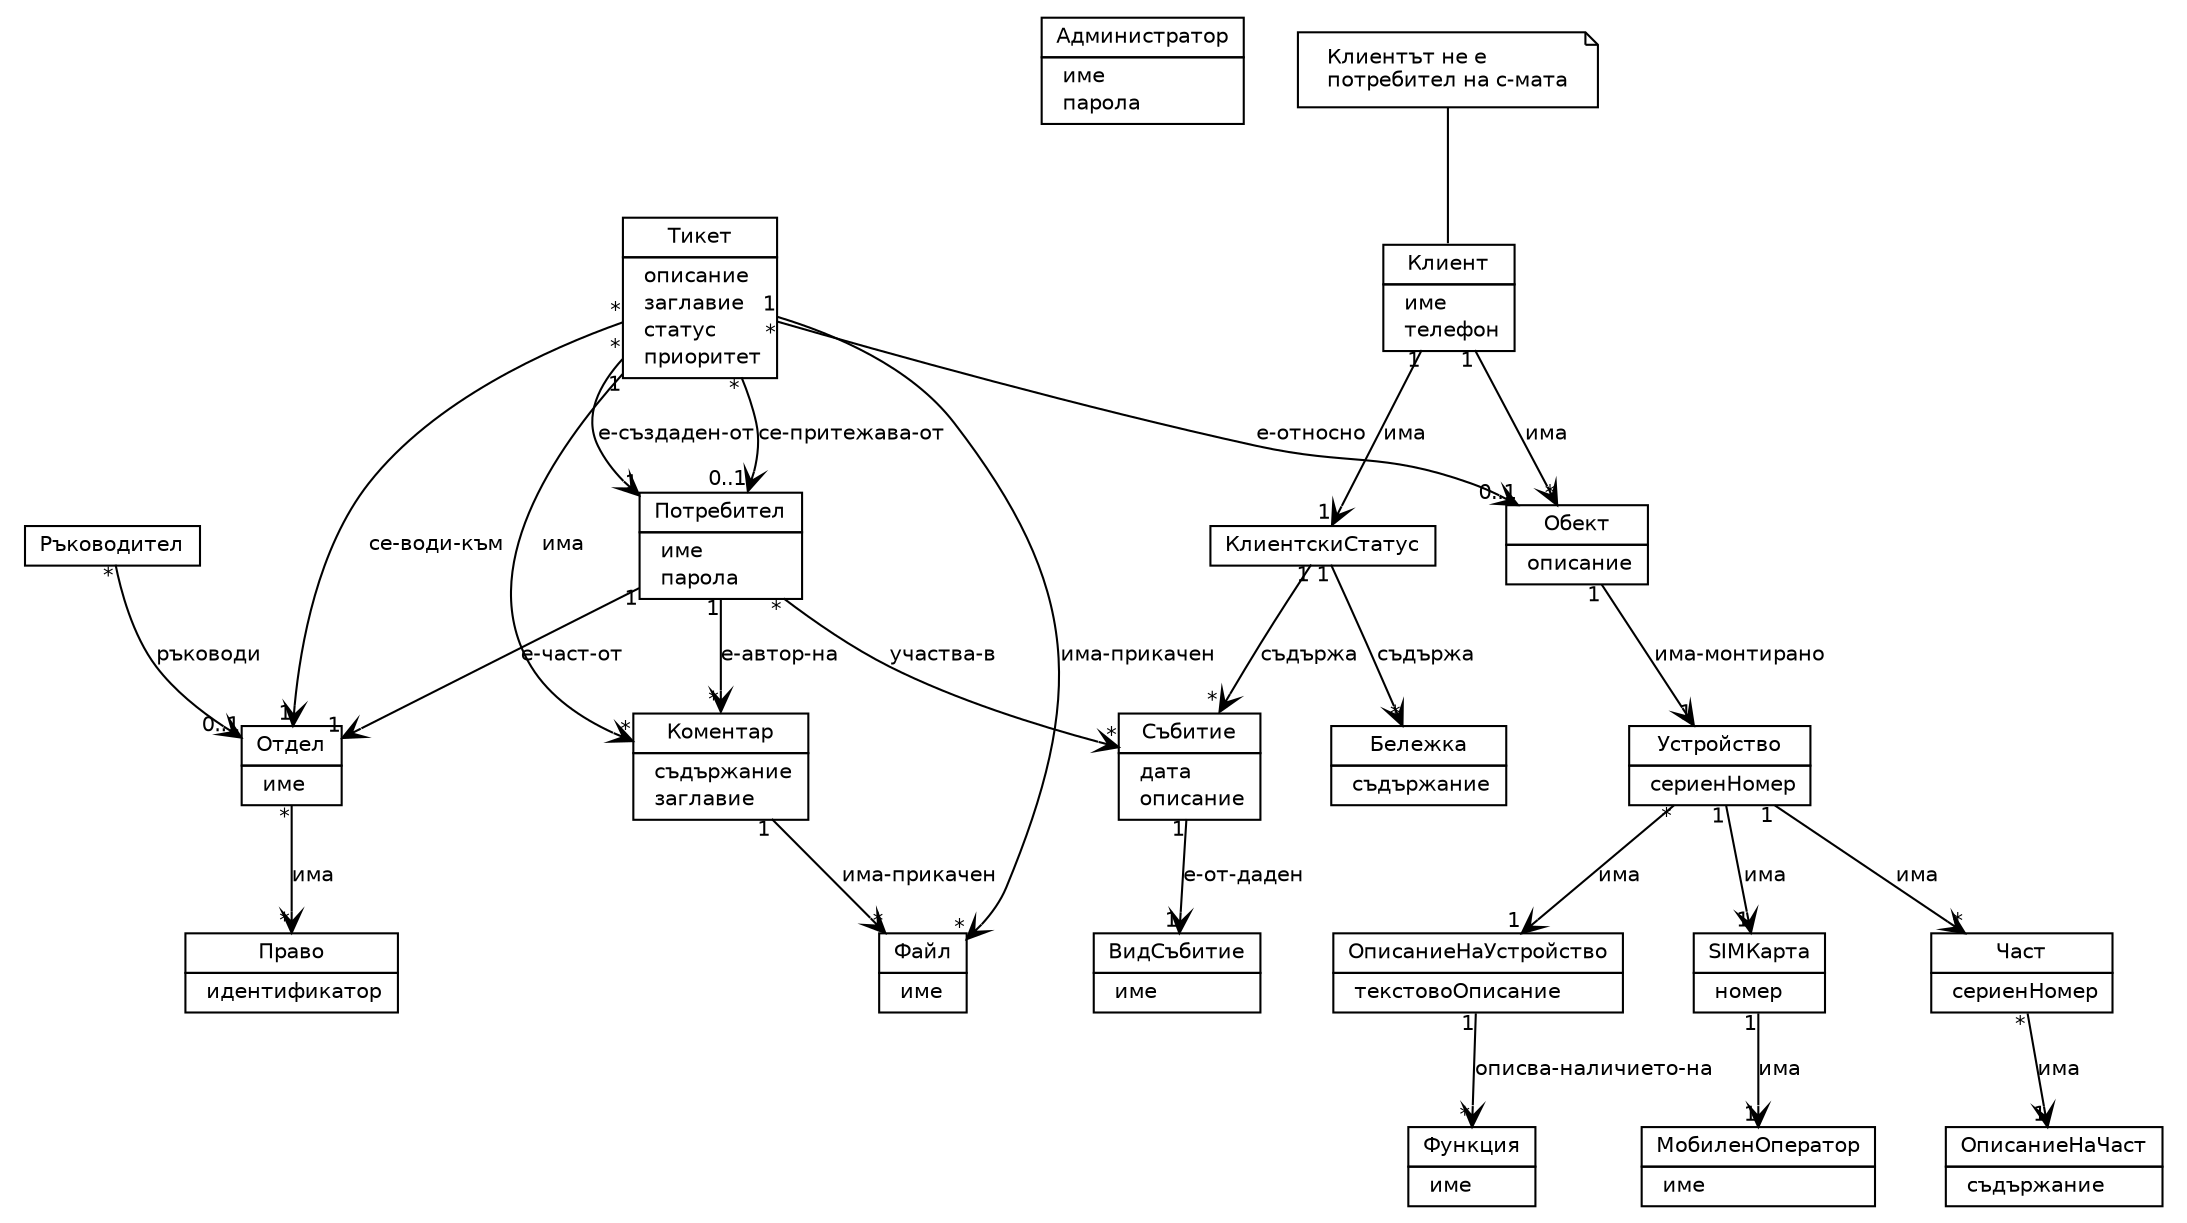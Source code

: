 #!/usr/local/bin/dot
#
# Class diagram 
# Generated by UMLGraph version 5.2 (http://www.umlgraph.org/)
#

digraph G {
	edge [fontname="Helvetica",fontsize=10,labelfontname="Helvetica",labelfontsize=10];
	node [fontname="Helvetica",fontsize=10,shape=plaintext];
	nodesep=0.25;
	ranksep=0.5;
	// Администратор
	c1 [label=<<table title="Администратор" border="0" cellborder="1" cellspacing="0" cellpadding="2" port="p">
		<tr><td><table border="0" cellspacing="0" cellpadding="1">
<tr><td align="center" balign="center"> Администратор </td></tr>
		</table></td></tr>
		<tr><td><table border="0" cellspacing="0" cellpadding="1">
<tr><td align="left" balign="left">  име </td></tr>
<tr><td align="left" balign="left">  парола </td></tr>
		</table></td></tr>
		</table>>, fontname="Helvetica", fontcolor="black", fontsize=10.0];
	// Потребител
	c2 [label=<<table title="Потребител" border="0" cellborder="1" cellspacing="0" cellpadding="2" port="p">
		<tr><td><table border="0" cellspacing="0" cellpadding="1">
<tr><td align="center" balign="center"> Потребител </td></tr>
		</table></td></tr>
		<tr><td><table border="0" cellspacing="0" cellpadding="1">
<tr><td align="left" balign="left">  име </td></tr>
<tr><td align="left" balign="left">  парола </td></tr>
		</table></td></tr>
		</table>>, fontname="Helvetica", fontcolor="black", fontsize=10.0];
	// Ръководител
	c3 [label=<<table title="Ръководител" border="0" cellborder="1" cellspacing="0" cellpadding="2" port="p">
		<tr><td><table border="0" cellspacing="0" cellpadding="1">
<tr><td align="center" balign="center"> Ръководител </td></tr>
		</table></td></tr>
		</table>>, fontname="Helvetica", fontcolor="black", fontsize=10.0];
	// Отдел
	c4 [label=<<table title="Отдел" border="0" cellborder="1" cellspacing="0" cellpadding="2" port="p">
		<tr><td><table border="0" cellspacing="0" cellpadding="1">
<tr><td align="center" balign="center"> Отдел </td></tr>
		</table></td></tr>
		<tr><td><table border="0" cellspacing="0" cellpadding="1">
<tr><td align="left" balign="left">  име </td></tr>
		</table></td></tr>
		</table>>, fontname="Helvetica", fontcolor="black", fontsize=10.0];
	// Коментар
	c5 [label=<<table title="Коментар" border="0" cellborder="1" cellspacing="0" cellpadding="2" port="p">
		<tr><td><table border="0" cellspacing="0" cellpadding="1">
<tr><td align="center" balign="center"> Коментар </td></tr>
		</table></td></tr>
		<tr><td><table border="0" cellspacing="0" cellpadding="1">
<tr><td align="left" balign="left">  съдържание </td></tr>
<tr><td align="left" balign="left">  заглавие </td></tr>
		</table></td></tr>
		</table>>, fontname="Helvetica", fontcolor="black", fontsize=10.0];
	// Файл
	c6 [label=<<table title="Файл" border="0" cellborder="1" cellspacing="0" cellpadding="2" port="p">
		<tr><td><table border="0" cellspacing="0" cellpadding="1">
<tr><td align="center" balign="center"> Файл </td></tr>
		</table></td></tr>
		<tr><td><table border="0" cellspacing="0" cellpadding="1">
<tr><td align="left" balign="left">  име </td></tr>
		</table></td></tr>
		</table>>, fontname="Helvetica", fontcolor="black", fontsize=10.0];
	// Тикет
	c7 [label=<<table title="Тикет" border="0" cellborder="1" cellspacing="0" cellpadding="2" port="p">
		<tr><td><table border="0" cellspacing="0" cellpadding="1">
<tr><td align="center" balign="center"> Тикет </td></tr>
		</table></td></tr>
		<tr><td><table border="0" cellspacing="0" cellpadding="1">
<tr><td align="left" balign="left">  описание </td></tr>
<tr><td align="left" balign="left">  заглавие </td></tr>
<tr><td align="left" balign="left">  статус </td></tr>
<tr><td align="left" balign="left">  приоритет </td></tr>
		</table></td></tr>
		</table>>, fontname="Helvetica", fontcolor="black", fontsize=10.0];
	// Клиент
	c8 [label=<<table title="Клиент" border="0" cellborder="1" cellspacing="0" cellpadding="2" port="p">
		<tr><td><table border="0" cellspacing="0" cellpadding="1">
<tr><td align="center" balign="center"> Клиент </td></tr>
		</table></td></tr>
		<tr><td><table border="0" cellspacing="0" cellpadding="1">
<tr><td align="left" balign="left">  име </td></tr>
<tr><td align="left" balign="left">  телефон </td></tr>
		</table></td></tr>
		</table>>, fontname="Helvetica", fontcolor="black", fontsize=10.0];
	// Note annotation
	n0cc8 [label=<<table title="Клиент" border="0" cellborder="0" cellspacing="0" cellpadding="2" port="p">
		<tr><td><table border="0" cellspacing="0" cellpadding="1">
<tr><td align="left" balign="left"> Клиентът не е<br/> потребител на с-мата </td></tr>
		</table></td></tr>
		</table>>, fontname="Helvetica", fontcolor="black", fontsize=10.0, shape=note];
	n0cc8 -> c8:p[arrowhead=none];
	// КлиентскиСтатус
	c9 [label=<<table title="КлиентскиСтатус" border="0" cellborder="1" cellspacing="0" cellpadding="2" port="p">
		<tr><td><table border="0" cellspacing="0" cellpadding="1">
<tr><td align="center" balign="center"> КлиентскиСтатус </td></tr>
		</table></td></tr>
		</table>>, fontname="Helvetica", fontcolor="black", fontsize=10.0];
	// Събитие
	c10 [label=<<table title="Събитие" border="0" cellborder="1" cellspacing="0" cellpadding="2" port="p">
		<tr><td><table border="0" cellspacing="0" cellpadding="1">
<tr><td align="center" balign="center"> Събитие </td></tr>
		</table></td></tr>
		<tr><td><table border="0" cellspacing="0" cellpadding="1">
<tr><td align="left" balign="left">  дата </td></tr>
<tr><td align="left" balign="left">  описание </td></tr>
		</table></td></tr>
		</table>>, fontname="Helvetica", fontcolor="black", fontsize=10.0];
	// ВидСъбитие
	c11 [label=<<table title="ВидСъбитие" border="0" cellborder="1" cellspacing="0" cellpadding="2" port="p">
		<tr><td><table border="0" cellspacing="0" cellpadding="1">
<tr><td align="center" balign="center"> ВидСъбитие </td></tr>
		</table></td></tr>
		<tr><td><table border="0" cellspacing="0" cellpadding="1">
<tr><td align="left" balign="left">  име </td></tr>
		</table></td></tr>
		</table>>, fontname="Helvetica", fontcolor="black", fontsize=10.0];
	// Бележка
	c12 [label=<<table title="Бележка" border="0" cellborder="1" cellspacing="0" cellpadding="2" port="p">
		<tr><td><table border="0" cellspacing="0" cellpadding="1">
<tr><td align="center" balign="center"> Бележка </td></tr>
		</table></td></tr>
		<tr><td><table border="0" cellspacing="0" cellpadding="1">
<tr><td align="left" balign="left">  съдържание </td></tr>
		</table></td></tr>
		</table>>, fontname="Helvetica", fontcolor="black", fontsize=10.0];
	// Право
	c13 [label=<<table title="Право" border="0" cellborder="1" cellspacing="0" cellpadding="2" port="p">
		<tr><td><table border="0" cellspacing="0" cellpadding="1">
<tr><td align="center" balign="center"> Право </td></tr>
		</table></td></tr>
		<tr><td><table border="0" cellspacing="0" cellpadding="1">
<tr><td align="left" balign="left">  идентификатор </td></tr>
		</table></td></tr>
		</table>>, fontname="Helvetica", fontcolor="black", fontsize=10.0];
	// Обект
	c14 [label=<<table title="Обект" border="0" cellborder="1" cellspacing="0" cellpadding="2" port="p">
		<tr><td><table border="0" cellspacing="0" cellpadding="1">
<tr><td align="center" balign="center"> Обект </td></tr>
		</table></td></tr>
		<tr><td><table border="0" cellspacing="0" cellpadding="1">
<tr><td align="left" balign="left">  описание </td></tr>
		</table></td></tr>
		</table>>, fontname="Helvetica", fontcolor="black", fontsize=10.0];
	// Устройство
	c15 [label=<<table title="Устройство" border="0" cellborder="1" cellspacing="0" cellpadding="2" port="p">
		<tr><td><table border="0" cellspacing="0" cellpadding="1">
<tr><td align="center" balign="center"> Устройство </td></tr>
		</table></td></tr>
		<tr><td><table border="0" cellspacing="0" cellpadding="1">
<tr><td align="left" balign="left">  сериенНомер </td></tr>
		</table></td></tr>
		</table>>, fontname="Helvetica", fontcolor="black", fontsize=10.0];
	// ОписаниеНаУстройство
	c16 [label=<<table title="ОписаниеНаУстройство" border="0" cellborder="1" cellspacing="0" cellpadding="2" port="p">
		<tr><td><table border="0" cellspacing="0" cellpadding="1">
<tr><td align="center" balign="center"> ОписаниеНаУстройство </td></tr>
		</table></td></tr>
		<tr><td><table border="0" cellspacing="0" cellpadding="1">
<tr><td align="left" balign="left">  текстoвоОписание </td></tr>
		</table></td></tr>
		</table>>, fontname="Helvetica", fontcolor="black", fontsize=10.0];
	// SIMКарта
	c17 [label=<<table title="SIMКарта" border="0" cellborder="1" cellspacing="0" cellpadding="2" port="p">
		<tr><td><table border="0" cellspacing="0" cellpadding="1">
<tr><td align="center" balign="center"> SIMКарта </td></tr>
		</table></td></tr>
		<tr><td><table border="0" cellspacing="0" cellpadding="1">
<tr><td align="left" balign="left">  номер </td></tr>
		</table></td></tr>
		</table>>, fontname="Helvetica", fontcolor="black", fontsize=10.0];
	// МобиленОператор
	c18 [label=<<table title="МобиленОператор" border="0" cellborder="1" cellspacing="0" cellpadding="2" port="p">
		<tr><td><table border="0" cellspacing="0" cellpadding="1">
<tr><td align="center" balign="center"> МобиленОператор </td></tr>
		</table></td></tr>
		<tr><td><table border="0" cellspacing="0" cellpadding="1">
<tr><td align="left" balign="left">  име </td></tr>
		</table></td></tr>
		</table>>, fontname="Helvetica", fontcolor="black", fontsize=10.0];
	// Част
	c19 [label=<<table title="Част" border="0" cellborder="1" cellspacing="0" cellpadding="2" port="p">
		<tr><td><table border="0" cellspacing="0" cellpadding="1">
<tr><td align="center" balign="center"> Част </td></tr>
		</table></td></tr>
		<tr><td><table border="0" cellspacing="0" cellpadding="1">
<tr><td align="left" balign="left">  сериенНомер </td></tr>
		</table></td></tr>
		</table>>, fontname="Helvetica", fontcolor="black", fontsize=10.0];
	// ОписаниеНаЧаст
	c20 [label=<<table title="ОписаниеНаЧаст" border="0" cellborder="1" cellspacing="0" cellpadding="2" port="p">
		<tr><td><table border="0" cellspacing="0" cellpadding="1">
<tr><td align="center" balign="center"> ОписаниеНаЧаст </td></tr>
		</table></td></tr>
		<tr><td><table border="0" cellspacing="0" cellpadding="1">
<tr><td align="left" balign="left">  съдържание </td></tr>
		</table></td></tr>
		</table>>, fontname="Helvetica", fontcolor="black", fontsize=10.0];
	// Функция
	c21 [label=<<table title="Функция" border="0" cellborder="1" cellspacing="0" cellpadding="2" port="p">
		<tr><td><table border="0" cellspacing="0" cellpadding="1">
<tr><td align="center" balign="center"> Функция </td></tr>
		</table></td></tr>
		<tr><td><table border="0" cellspacing="0" cellpadding="1">
<tr><td align="left" balign="left">  име </td></tr>
		</table></td></tr>
		</table>>, fontname="Helvetica", fontcolor="black", fontsize=10.0];
	// Потребител NAVASSOC Отдел
	c2:p -> c4:p [taillabel="1", label="е-част-от", headlabel="1", fontname="Helvetica", fontcolor="black", fontsize=10.0, color="black", arrowhead=open];
	// Потребител NAVASSOC Коментар
	c2:p -> c5:p [taillabel="1", label="е-автор-на", headlabel="*", fontname="Helvetica", fontcolor="black", fontsize=10.0, color="black", arrowhead=open];
	// Потребител NAVASSOC Събитие
	c2:p -> c10:p [taillabel="*", label="участва-в", headlabel="*", fontname="Helvetica", fontcolor="black", fontsize=10.0, color="black", arrowhead=open];
	// Ръководител NAVASSOC Отдел
	c3:p -> c4:p [taillabel="*", label="ръководи", headlabel="0..1", fontname="Helvetica", fontcolor="black", fontsize=10.0, color="black", arrowhead=open];
	// Отдел NAVASSOC Право
	c4:p -> c13:p [taillabel="*", label="има", headlabel="*", fontname="Helvetica", fontcolor="black", fontsize=10.0, color="black", arrowhead=open];
	// Коментар NAVASSOC Файл
	c5:p -> c6:p [taillabel="1", label="има-прикачен", headlabel="*", fontname="Helvetica", fontcolor="black", fontsize=10.0, color="black", arrowhead=open];
	// Тикет NAVASSOC Отдел
	c7:p -> c4:p [taillabel="*", label="се-води-към", headlabel="1", fontname="Helvetica", fontcolor="black", fontsize=10.0, color="black", arrowhead=open];
	// Тикет NAVASSOC Обект
	c7:p -> c14:p [taillabel="*", label="е-относно", headlabel="0..1", fontname="Helvetica", fontcolor="black", fontsize=10.0, color="black", arrowhead=open];
	// Тикет NAVASSOC Файл
	c7:p -> c6:p [taillabel="1", label="има-прикачен", headlabel="*", fontname="Helvetica", fontcolor="black", fontsize=10.0, color="black", arrowhead=open];
	// Тикет NAVASSOC Потребител
	c7:p -> c2:p [taillabel="*", label="е-създаден-от", headlabel="1", fontname="Helvetica", fontcolor="black", fontsize=10.0, color="black", arrowhead=open];
	// Тикет NAVASSOC Потребител
	c7:p -> c2:p [taillabel="*", label="се-притежава-от", headlabel="0..1", fontname="Helvetica", fontcolor="black", fontsize=10.0, color="black", arrowhead=open];
	// Тикет NAVASSOC Коментар
	c7:p -> c5:p [taillabel="1", label="има", headlabel="*", fontname="Helvetica", fontcolor="black", fontsize=10.0, color="black", arrowhead=open];
	// Клиент NAVASSOC КлиентскиСтатус
	c8:p -> c9:p [taillabel="1", label="има", headlabel="1", fontname="Helvetica", fontcolor="black", fontsize=10.0, color="black", arrowhead=open];
	// Клиент NAVASSOC Обект
	c8:p -> c14:p [taillabel="1", label="има", headlabel="*", fontname="Helvetica", fontcolor="black", fontsize=10.0, color="black", arrowhead=open];
	// КлиентскиСтатус NAVASSOC Събитие
	c9:p -> c10:p [taillabel="1", label="съдържа", headlabel="*", fontname="Helvetica", fontcolor="black", fontsize=10.0, color="black", arrowhead=open];
	// КлиентскиСтатус NAVASSOC Бележка
	c9:p -> c12:p [taillabel="1", label="съдържа", headlabel="*", fontname="Helvetica", fontcolor="black", fontsize=10.0, color="black", arrowhead=open];
	// Събитие NAVASSOC ВидСъбитие
	c10:p -> c11:p [taillabel="1", label="е-от-даден", headlabel="1", fontname="Helvetica", fontcolor="black", fontsize=10.0, color="black", arrowhead=open];
	// Обект NAVASSOC Устройство
	c14:p -> c15:p [taillabel="1", label="има-монтирано", headlabel="1", fontname="Helvetica", fontcolor="black", fontsize=10.0, color="black", arrowhead=open];
	// Устройство NAVASSOC ОписаниеНаУстройство
	c15:p -> c16:p [taillabel="*", label="има", headlabel="1", fontname="Helvetica", fontcolor="black", fontsize=10.0, color="black", arrowhead=open];
	// Устройство NAVASSOC Част
	c15:p -> c19:p [taillabel="1", label="има", headlabel="*", fontname="Helvetica", fontcolor="black", fontsize=10.0, color="black", arrowhead=open];
	// Устройство NAVASSOC SIMКарта
	c15:p -> c17:p [taillabel="1", label="има", headlabel="1", fontname="Helvetica", fontcolor="black", fontsize=10.0, color="black", arrowhead=open];
	// ОписаниеНаУстройство NAVASSOC Функция
	c16:p -> c21:p [taillabel="1", label="описва-наличието-на", headlabel="*", fontname="Helvetica", fontcolor="black", fontsize=10.0, color="black", arrowhead=open];
	// SIMКарта NAVASSOC МобиленОператор
	c17:p -> c18:p [taillabel="1", label="има", headlabel="1", fontname="Helvetica", fontcolor="black", fontsize=10.0, color="black", arrowhead=open];
	// Част NAVASSOC ОписаниеНаЧаст
	c19:p -> c20:p [taillabel="*", label="има", headlabel="1", fontname="Helvetica", fontcolor="black", fontsize=10.0, color="black", arrowhead=open];
}
